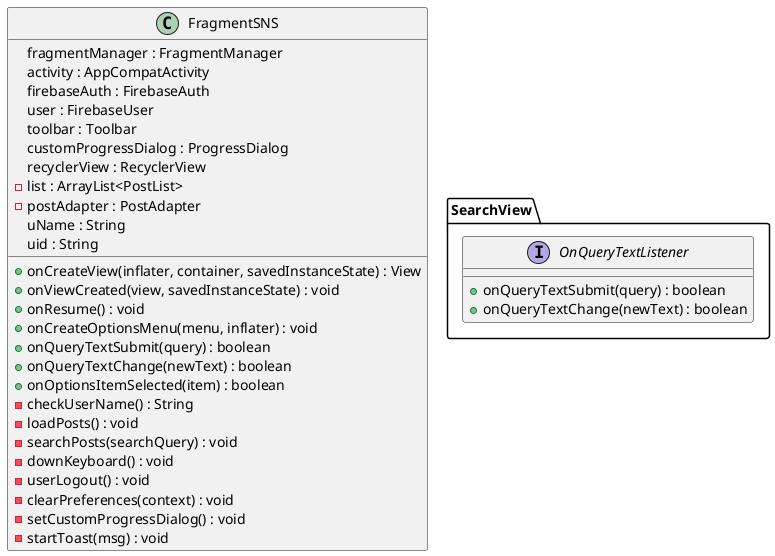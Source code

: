 @startuml
class FragmentSNS {
    fragmentManager : FragmentManager
    activity : AppCompatActivity
    firebaseAuth : FirebaseAuth
    user : FirebaseUser
    toolbar : Toolbar
    customProgressDialog : ProgressDialog
    recyclerView : RecyclerView
    -list : ArrayList<PostList>
    -postAdapter : PostAdapter
    uName : String
    uid : String

    +onCreateView(inflater, container, savedInstanceState) : View
    +onViewCreated(view, savedInstanceState) : void
    +onResume() : void
    +onCreateOptionsMenu(menu, inflater) : void
    +onQueryTextSubmit(query) : boolean
+onQueryTextChange(newText) : boolean
    +onOptionsItemSelected(item) : boolean
    -checkUserName() : String
    -loadPosts() : void
    -searchPosts(searchQuery) : void
    -downKeyboard() : void
    -userLogout() : void
    -clearPreferences(context) : void
    -setCustomProgressDialog() : void
    -startToast(msg) : void
}
interface SearchView.OnQueryTextListener {
    +onQueryTextSubmit(query) : boolean
    +onQueryTextChange(newText) : boolean
}
@enduml